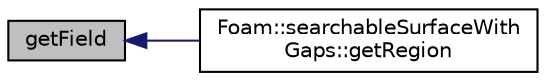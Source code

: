 digraph "getField"
{
  bgcolor="transparent";
  edge [fontname="Helvetica",fontsize="10",labelfontname="Helvetica",labelfontsize="10"];
  node [fontname="Helvetica",fontsize="10",shape=record];
  rankdir="LR";
  Node1 [label="getField",height=0.2,width=0.4,color="black", fillcolor="grey75", style="filled" fontcolor="black"];
  Node1 -> Node2 [dir="back",color="midnightblue",fontsize="10",style="solid",fontname="Helvetica"];
  Node2 [label="Foam::searchableSurfaceWith\lGaps::getRegion",height=0.2,width=0.4,color="black",URL="$classFoam_1_1searchableSurfaceWithGaps.html#a9645f9c1f7ef56e6aac8c9238734a10f",tooltip="From a set of points and indices get the region. "];
}
